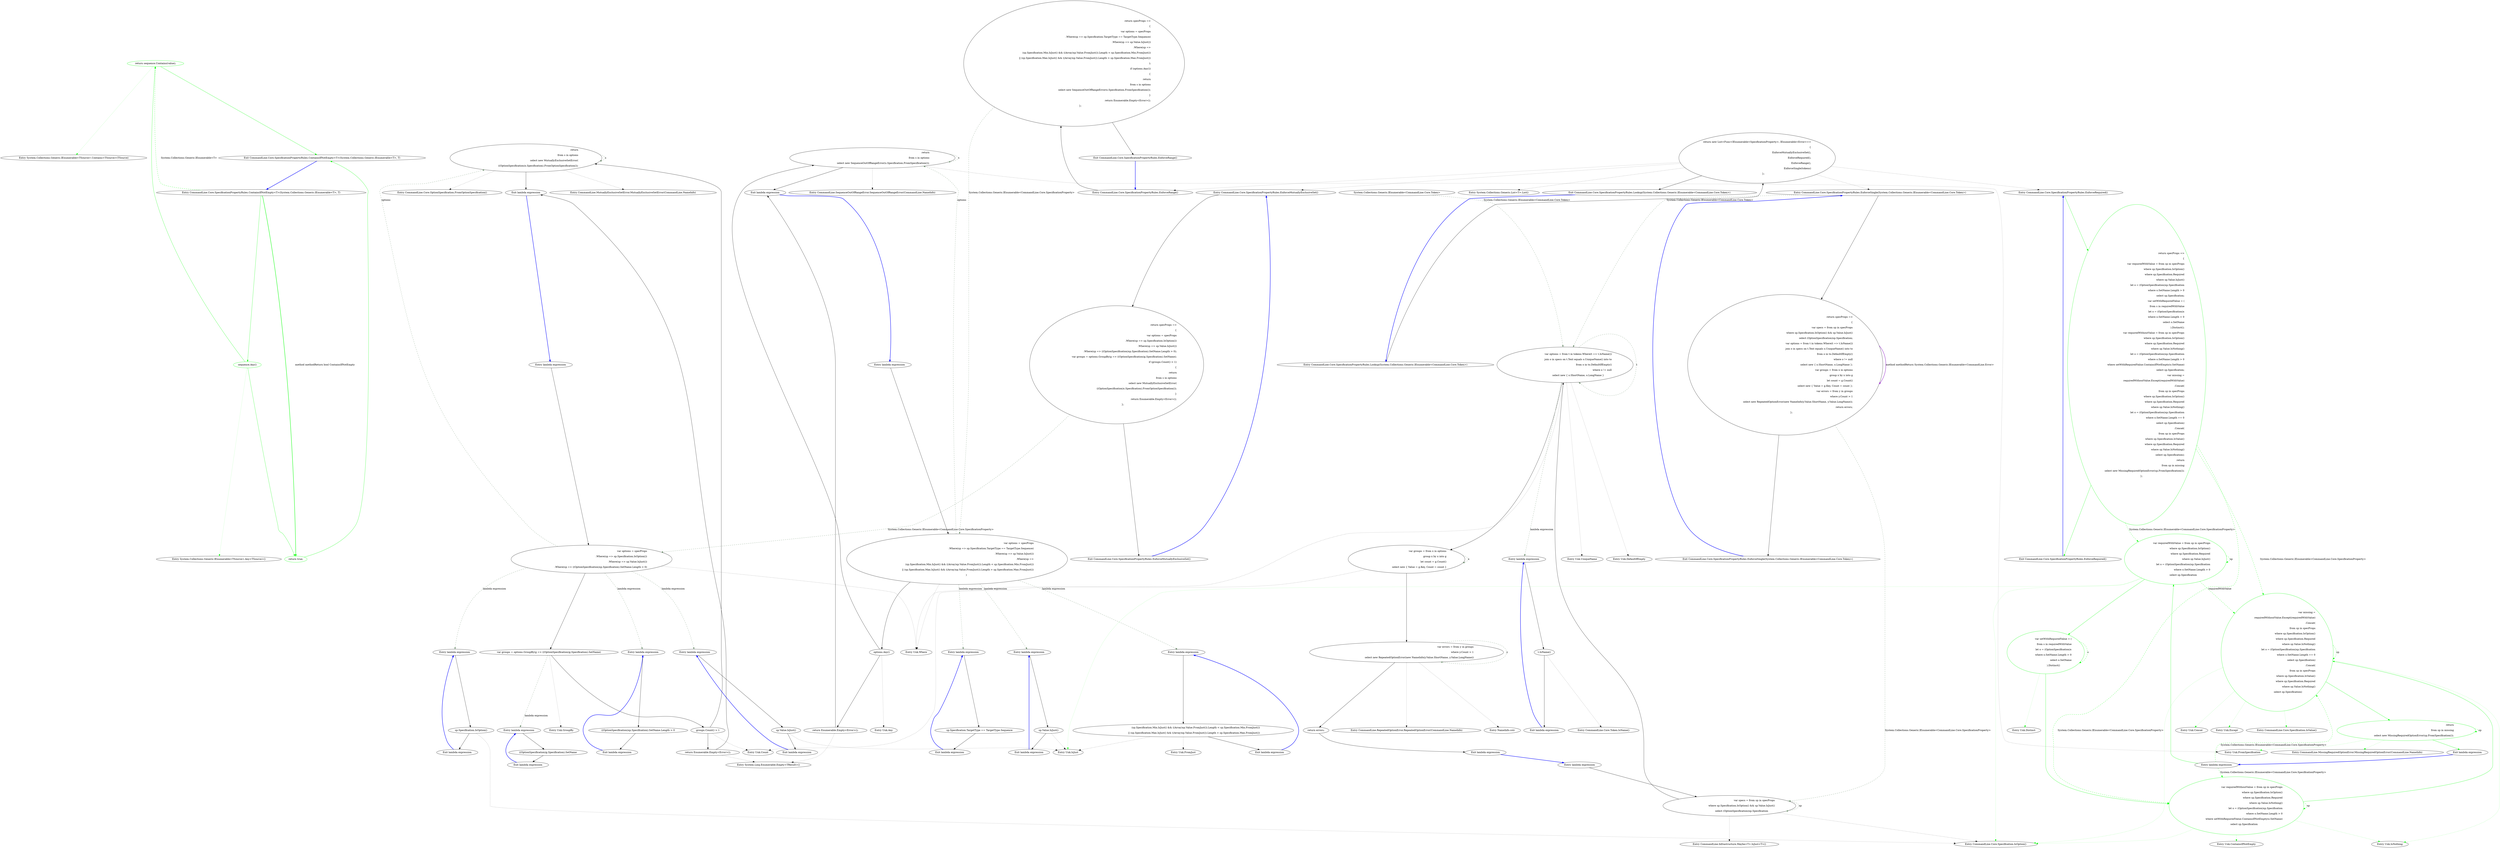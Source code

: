 digraph  {
m0_60 [label="Entry System.Collections.Generic.IEnumerable<TSource>.Contains<TSource>(TSource)", span="0-0", cluster="System.Collections.Generic.IEnumerable<TSource>.Contains<TSource>(TSource)", file="SpecificationPropertyRules.cs"];
m0_21 [label="Entry CommandLine.Core.OptionSpecification.FromOptionSpecification()", span="15-15", cluster="CommandLine.Core.OptionSpecification.FromOptionSpecification()", file="SpecificationPropertyRules.cs"];
m0_94 [label="Entry NameInfo.cstr", span="", cluster="NameInfo.cstr", file="SpecificationPropertyRules.cs"];
m0_4 [label="Entry CommandLine.Core.SpecificationPropertyRules.EnforceMutuallyExclusiveSet()", span="24-24", cluster="CommandLine.Core.SpecificationPropertyRules.EnforceMutuallyExclusiveSet()", file="SpecificationPropertyRules.cs"];
m0_8 [label="return specProps =>\r\n            {\r\n                var options = specProps\r\n                        .Where(sp => sp.Specification.IsOption())\r\n                        .Where(sp => sp.Value.IsJust())\r\n                        .Where(sp => ((OptionSpecification)sp.Specification).SetName.Length > 0);\r\n                    var groups = options.GroupBy(g => ((OptionSpecification)g.Specification).SetName);\r\n                    if (groups.Count() > 1)\r\n                    {\r\n                        return\r\n                            from s in options\r\n                            select new MutuallyExclusiveSetError(\r\n                                ((OptionSpecification)s.Specification).FromOptionSpecification());\r\n                    }\r\n                    return Enumerable.Empty<Error>();\r\n                };", span="26-41", cluster="CommandLine.Core.SpecificationPropertyRules.EnforceMutuallyExclusiveSet()", file="SpecificationPropertyRules.cs"];
m0_9 [label="Exit CommandLine.Core.SpecificationPropertyRules.EnforceMutuallyExclusiveSet()", span="24-24", cluster="CommandLine.Core.SpecificationPropertyRules.EnforceMutuallyExclusiveSet()", file="SpecificationPropertyRules.cs"];
m0_90 [label="Entry CommandLine.Infrastructure.Maybe<T>.IsJust<T>()", span="149-149", cluster="CommandLine.Infrastructure.Maybe<T>.IsJust<T>()", file="SpecificationPropertyRules.cs"];
m0_6 [label="Entry CommandLine.Core.SpecificationPropertyRules.EnforceRange()", span="100-100", cluster="CommandLine.Core.SpecificationPropertyRules.EnforceRange()", file="SpecificationPropertyRules.cs"];
m0_61 [label="return specProps =>\r\n                {\r\n                    var options = specProps\r\n                        .Where(sp => sp.Specification.TargetType == TargetType.Sequence)\r\n                        .Where(sp => sp.Value.IsJust())\r\n                        .Where(sp =>\r\n                            (sp.Specification.Min.IsJust() && ((Array)sp.Value.FromJust()).Length < sp.Specification.Min.FromJust())\r\n                            || (sp.Specification.Max.IsJust() && ((Array)sp.Value.FromJust()).Length > sp.Specification.Max.FromJust())\r\n                        );\r\n                    if (options.Any())\r\n                    {\r\n                        return\r\n                            from s in options\r\n                            select new SequenceOutOfRangeError(s.Specification.FromSpecification());\r\n                    }\r\n                    return Enumerable.Empty<Error>();\r\n                };", span="102-118", cluster="CommandLine.Core.SpecificationPropertyRules.EnforceRange()", file="SpecificationPropertyRules.cs"];
m0_62 [label="Exit CommandLine.Core.SpecificationPropertyRules.EnforceRange()", span="100-100", cluster="CommandLine.Core.SpecificationPropertyRules.EnforceRange()", file="SpecificationPropertyRules.cs"];
m0_52 [label="Entry CommandLine.MissingRequiredOptionError.MissingRequiredOptionError(CommandLine.NameInfo)", span="291-291", cluster="CommandLine.MissingRequiredOptionError.MissingRequiredOptionError(CommandLine.NameInfo)", file="SpecificationPropertyRules.cs"];
m0_98 [label="Entry CommandLine.Core.Token.IsName()", span="68-68", cluster="CommandLine.Core.Token.IsName()", file="SpecificationPropertyRules.cs"];
m0_69 [label="Entry Unk.Any", span="", cluster="Unk.Any", file="SpecificationPropertyRules.cs"];
m0_51 [label="Entry CommandLine.Core.Specification.IsValue()", span="15-15", cluster="CommandLine.Core.Specification.IsValue()", file="SpecificationPropertyRules.cs"];
m0_17 [label="Entry Unk.Where", span="", cluster="Unk.Where", file="SpecificationPropertyRules.cs"];
m0_47 [label="Entry Unk.IsNothing", span="", cluster="Unk.IsNothing", file="SpecificationPropertyRules.cs"];
m0_22 [label="Entry System.Linq.Enumerable.Empty<TResult>()", span="0-0", cluster="System.Linq.Enumerable.Empty<TResult>()", file="SpecificationPropertyRules.cs"];
m0_53 [label="Entry Unk.FromSpecification", span="", cluster="Unk.FromSpecification", file="SpecificationPropertyRules.cs"];
m0_7 [label="Entry CommandLine.Core.SpecificationPropertyRules.EnforceSingle(System.Collections.Generic.IEnumerable<CommandLine.Core.Token>)", span="121-121", cluster="CommandLine.Core.SpecificationPropertyRules.EnforceSingle(System.Collections.Generic.IEnumerable<CommandLine.Core.Token>)", file="SpecificationPropertyRules.cs"];
m0_81 [label="return specProps =>\r\n                {\r\n                    var specs = from sp in specProps\r\n                                where sp.Specification.IsOption() && sp.Value.IsJust()\r\n                                select (OptionSpecification)sp.Specification;\r\n                    var options = from t in tokens.Where(t => t.IsName())\r\n                                  join o in specs on t.Text equals o.UniqueName() into to\r\n                                  from o in to.DefaultIfEmpty()\r\n                                  where o != null\r\n                                  select new { o.ShortName, o.LongName };\r\n                    var groups = from x in options\r\n                                 group x by x into g\r\n                                 let count = g.Count()\r\n                                 select new { Value = g.Key, Count = count };\r\n                    var errors = from y in groups\r\n                                 where y.Count > 1\r\n                                 select new RepeatedOptionError(new NameInfo(y.Value.ShortName, y.Value.LongName));\r\n                    return errors;\r\n                };", span="123-141", cluster="CommandLine.Core.SpecificationPropertyRules.EnforceSingle(System.Collections.Generic.IEnumerable<CommandLine.Core.Token>)", file="SpecificationPropertyRules.cs"];
m0_82 [label="Exit CommandLine.Core.SpecificationPropertyRules.EnforceSingle(System.Collections.Generic.IEnumerable<CommandLine.Core.Token>)", span="121-121", cluster="CommandLine.Core.SpecificationPropertyRules.EnforceSingle(System.Collections.Generic.IEnumerable<CommandLine.Core.Token>)", file="SpecificationPropertyRules.cs"];
m0_59 [label="Entry System.Collections.Generic.IEnumerable<TSource>.Any<TSource>()", span="0-0", cluster="System.Collections.Generic.IEnumerable<TSource>.Any<TSource>()", file="SpecificationPropertyRules.cs"];
m0_70 [label="Entry CommandLine.SequenceOutOfRangeError.SequenceOutOfRangeError(CommandLine.NameInfo)", span="324-324", cluster="CommandLine.SequenceOutOfRangeError.SequenceOutOfRangeError(CommandLine.NameInfo)", file="SpecificationPropertyRules.cs"];
m0_0 [label="Entry CommandLine.Core.SpecificationPropertyRules.Lookup(System.Collections.Generic.IEnumerable<CommandLine.Core.Token>)", span="12-12", cluster="CommandLine.Core.SpecificationPropertyRules.Lookup(System.Collections.Generic.IEnumerable<CommandLine.Core.Token>)", file="SpecificationPropertyRules.cs"];
m0_1 [label="return new List<Func<IEnumerable<SpecificationProperty>, IEnumerable<Error>>>\r\n                {\r\n                    EnforceMutuallyExclusiveSet(),\r\n                    EnforceRequired(),\r\n                    EnforceRange(),\r\n                    EnforceSingle(tokens)\r\n                };", span="15-21", cluster="CommandLine.Core.SpecificationPropertyRules.Lookup(System.Collections.Generic.IEnumerable<CommandLine.Core.Token>)", file="SpecificationPropertyRules.cs"];
m0_2 [label="Exit CommandLine.Core.SpecificationPropertyRules.Lookup(System.Collections.Generic.IEnumerable<CommandLine.Core.Token>)", span="12-12", cluster="CommandLine.Core.SpecificationPropertyRules.Lookup(System.Collections.Generic.IEnumerable<CommandLine.Core.Token>)", file="SpecificationPropertyRules.cs"];
m0_34 [label="Entry lambda expression", span="32-32", cluster="lambda expression", file="SpecificationPropertyRules.cs"];
m0_40 [label="var requiredWithValue = from sp in specProps\r\n                    where sp.Specification.IsOption()\r\n                    where sp.Specification.Required\r\n                    where sp.Value.IsJust()\r\n                    let o = (OptionSpecification)sp.Specification\r\n                    where o.SetName.Length > 0\r\n                    select sp.Specification", span="48-54", cluster="lambda expression", color=green, community=1, file="SpecificationPropertyRules.cs"];
m0_42 [label="var requiredWithoutValue = from sp in specProps\r\n                    where sp.Specification.IsOption()\r\n                    where sp.Specification.Required\r\n                    where sp.Value.IsNothing()\r\n                    let o = (OptionSpecification)sp.Specification\r\n                    where o.SetName.Length > 0\r\n                    where setWithRequiredValue.ContainsIfNotEmpty(o.SetName)\r\n                    select sp.Specification", span="61-68", cluster="lambda expression", color=green, community=1, file="SpecificationPropertyRules.cs"];
m0_43 [label="var missing =\r\n                    requiredWithoutValue.Except(requiredWithValue)\r\n                        .Concat(\r\n                            from sp in specProps\r\n                            where sp.Specification.IsOption()\r\n                            where sp.Specification.Required\r\n                            where sp.Value.IsNothing()\r\n                            let o = (OptionSpecification)sp.Specification\r\n                            where o.SetName.Length == 0\r\n                            select sp.Specification)\r\n                        .Concat(\r\n                            from sp in specProps\r\n                            where sp.Specification.IsValue()\r\n                            where sp.Specification.Required\r\n                            where sp.Value.IsNothing()\r\n                            select sp.Specification)", span="69-84", cluster="lambda expression", color=green, community=0, file="SpecificationPropertyRules.cs"];
m0_39 [label="Entry lambda expression", span="46-88", cluster="lambda expression", file="SpecificationPropertyRules.cs"];
m0_41 [label="var setWithRequiredValue = (\r\n                    from s in requiredWithValue\r\n                    let o = (OptionSpecification)s\r\n                    where o.SetName.Length > 0\r\n                    select o.SetName\r\n                    ).Distinct()", span="55-60", cluster="lambda expression", color=green, community=1, file="SpecificationPropertyRules.cs"];
m0_44 [label="return\r\n                    from sp in missing\r\n                    select new MissingRequiredOptionError(sp.FromSpecification());", span="85-87", cluster="lambda expression", color=green, community=1, file="SpecificationPropertyRules.cs"];
m0_45 [label="Exit lambda expression", span="46-88", cluster="lambda expression", file="SpecificationPropertyRules.cs"];
m0_24 [label="sp.Specification.IsOption()", span="29-29", cluster="lambda expression", file="SpecificationPropertyRules.cs"];
m0_84 [label="var specs = from sp in specProps\r\n                                where sp.Specification.IsOption() && sp.Value.IsJust()\r\n                                select (OptionSpecification)sp.Specification", span="125-127", cluster="lambda expression", file="SpecificationPropertyRules.cs"];
m0_28 [label="sp.Value.IsJust()", span="30-30", cluster="lambda expression", file="SpecificationPropertyRules.cs"];
m0_75 [label="sp.Value.IsJust()", span="106-106", cluster="lambda expression", file="SpecificationPropertyRules.cs"];
m0_78 [label="(sp.Specification.Min.IsJust() && ((Array)sp.Value.FromJust()).Length < sp.Specification.Min.FromJust())\r\n                            || (sp.Specification.Max.IsJust() && ((Array)sp.Value.FromJust()).Length > sp.Specification.Max.FromJust())", span="108-109", cluster="lambda expression", file="SpecificationPropertyRules.cs"];
m0_66 [label="return\r\n                            from s in options\r\n                            select new SequenceOutOfRangeError(s.Specification.FromSpecification());", span="113-115", cluster="lambda expression", file="SpecificationPropertyRules.cs"];
m0_23 [label="Entry lambda expression", span="29-29", cluster="lambda expression", file="SpecificationPropertyRules.cs"];
m0_25 [label="Exit lambda expression", span="29-29", cluster="lambda expression", file="SpecificationPropertyRules.cs"];
m0_83 [label="Entry lambda expression", span="123-141", cluster="lambda expression", file="SpecificationPropertyRules.cs"];
m0_85 [label="var options = from t in tokens.Where(t => t.IsName())\r\n                                  join o in specs on t.Text equals o.UniqueName() into to\r\n                                  from o in to.DefaultIfEmpty()\r\n                                  where o != null\r\n                                  select new { o.ShortName, o.LongName }", span="128-132", cluster="lambda expression", file="SpecificationPropertyRules.cs"];
m0_27 [label="Entry lambda expression", span="30-30", cluster="lambda expression", file="SpecificationPropertyRules.cs"];
m0_29 [label="Exit lambda expression", span="30-30", cluster="lambda expression", file="SpecificationPropertyRules.cs"];
m0_74 [label="Entry lambda expression", span="106-106", cluster="lambda expression", file="SpecificationPropertyRules.cs"];
m0_76 [label="Exit lambda expression", span="106-106", cluster="lambda expression", file="SpecificationPropertyRules.cs"];
m0_77 [label="Entry lambda expression", span="107-109", cluster="lambda expression", file="SpecificationPropertyRules.cs"];
m0_79 [label="Exit lambda expression", span="107-109", cluster="lambda expression", file="SpecificationPropertyRules.cs"];
m0_64 [label="var options = specProps\r\n                        .Where(sp => sp.Specification.TargetType == TargetType.Sequence)\r\n                        .Where(sp => sp.Value.IsJust())\r\n                        .Where(sp =>\r\n                            (sp.Specification.Min.IsJust() && ((Array)sp.Value.FromJust()).Length < sp.Specification.Min.FromJust())\r\n                            || (sp.Specification.Max.IsJust() && ((Array)sp.Value.FromJust()).Length > sp.Specification.Max.FromJust())\r\n                        )", span="104-110", cluster="lambda expression", file="SpecificationPropertyRules.cs"];
m0_65 [label="options.Any()", span="111-111", cluster="lambda expression", file="SpecificationPropertyRules.cs"];
m0_68 [label="Exit lambda expression", span="102-118", cluster="lambda expression", file="SpecificationPropertyRules.cs"];
m0_11 [label="var options = specProps\r\n                        .Where(sp => sp.Specification.IsOption())\r\n                        .Where(sp => sp.Value.IsJust())\r\n                        .Where(sp => ((OptionSpecification)sp.Specification).SetName.Length > 0)", span="28-31", cluster="lambda expression", file="SpecificationPropertyRules.cs"];
m0_89 [label="Exit lambda expression", span="123-141", cluster="lambda expression", file="SpecificationPropertyRules.cs"];
m0_86 [label="var groups = from x in options\r\n                                 group x by x into g\r\n                                 let count = g.Count()\r\n                                 select new { Value = g.Key, Count = count }", span="133-136", cluster="lambda expression", file="SpecificationPropertyRules.cs"];
m0_95 [label="Entry lambda expression", span="128-128", cluster="lambda expression", file="SpecificationPropertyRules.cs"];
m0_63 [label="Entry lambda expression", span="102-118", cluster="lambda expression", file="SpecificationPropertyRules.cs"];
m0_71 [label="Entry lambda expression", span="105-105", cluster="lambda expression", file="SpecificationPropertyRules.cs"];
m0_67 [label="return Enumerable.Empty<Error>();", span="117-117", cluster="lambda expression", file="SpecificationPropertyRules.cs"];
m0_10 [label="Entry lambda expression", span="26-41", cluster="lambda expression", file="SpecificationPropertyRules.cs"];
m0_12 [label="var groups = options.GroupBy(g => ((OptionSpecification)g.Specification).SetName)", span="32-32", cluster="lambda expression", file="SpecificationPropertyRules.cs"];
m0_31 [label="Entry lambda expression", span="31-31", cluster="lambda expression", file="SpecificationPropertyRules.cs"];
m0_14 [label="return\r\n                            from s in options\r\n                            select new MutuallyExclusiveSetError(\r\n                                ((OptionSpecification)s.Specification).FromOptionSpecification());", span="35-38", cluster="lambda expression", file="SpecificationPropertyRules.cs"];
m0_88 [label="return errors;", span="140-140", cluster="lambda expression", file="SpecificationPropertyRules.cs"];
m0_87 [label="var errors = from y in groups\r\n                                 where y.Count > 1\r\n                                 select new RepeatedOptionError(new NameInfo(y.Value.ShortName, y.Value.LongName))", span="137-139", cluster="lambda expression", file="SpecificationPropertyRules.cs"];
m0_97 [label="Exit lambda expression", span="128-128", cluster="lambda expression", file="SpecificationPropertyRules.cs"];
m0_96 [label="t.IsName()", span="128-128", cluster="lambda expression", file="SpecificationPropertyRules.cs"];
m0_73 [label="Exit lambda expression", span="105-105", cluster="lambda expression", file="SpecificationPropertyRules.cs"];
m0_72 [label="sp.Specification.TargetType == TargetType.Sequence", span="105-105", cluster="lambda expression", file="SpecificationPropertyRules.cs"];
m0_16 [label="Exit lambda expression", span="26-41", cluster="lambda expression", file="SpecificationPropertyRules.cs"];
m0_13 [label="groups.Count() > 1", span="33-33", cluster="lambda expression", file="SpecificationPropertyRules.cs"];
m0_33 [label="Exit lambda expression", span="31-31", cluster="lambda expression", file="SpecificationPropertyRules.cs"];
m0_32 [label="((OptionSpecification)sp.Specification).SetName.Length > 0", span="31-31", cluster="lambda expression", file="SpecificationPropertyRules.cs"];
m0_15 [label="return Enumerable.Empty<Error>();", span="40-40", cluster="lambda expression", file="SpecificationPropertyRules.cs"];
m0_35 [label="((OptionSpecification)g.Specification).SetName", span="32-32", cluster="lambda expression", file="SpecificationPropertyRules.cs"];
m0_36 [label="Exit lambda expression", span="32-32", cluster="lambda expression", file="SpecificationPropertyRules.cs"];
m0_93 [label="Entry CommandLine.RepeatedOptionError.RepeatedOptionError(CommandLine.NameInfo)", span="335-335", cluster="CommandLine.RepeatedOptionError.RepeatedOptionError(CommandLine.NameInfo)", file="SpecificationPropertyRules.cs"];
m0_50 [label="Entry Unk.Concat", span="", cluster="Unk.Concat", file="SpecificationPropertyRules.cs"];
m0_5 [label="Entry CommandLine.Core.SpecificationPropertyRules.EnforceRequired()", span="44-44", cluster="CommandLine.Core.SpecificationPropertyRules.EnforceRequired()", file="SpecificationPropertyRules.cs"];
m0_37 [label="return specProps =>\r\n            {\r\n                var requiredWithValue = from sp in specProps\r\n                    where sp.Specification.IsOption()\r\n                    where sp.Specification.Required\r\n                    where sp.Value.IsJust()\r\n                    let o = (OptionSpecification)sp.Specification\r\n                    where o.SetName.Length > 0\r\n                    select sp.Specification;\r\n                var setWithRequiredValue = (\r\n                    from s in requiredWithValue\r\n                    let o = (OptionSpecification)s\r\n                    where o.SetName.Length > 0\r\n                    select o.SetName\r\n                    ).Distinct();\r\n                var requiredWithoutValue = from sp in specProps\r\n                    where sp.Specification.IsOption()\r\n                    where sp.Specification.Required\r\n                    where sp.Value.IsNothing()\r\n                    let o = (OptionSpecification)sp.Specification\r\n                    where o.SetName.Length > 0\r\n                    where setWithRequiredValue.ContainsIfNotEmpty(o.SetName)\r\n                    select sp.Specification;\r\n                var missing =\r\n                    requiredWithoutValue.Except(requiredWithValue)\r\n                        .Concat(\r\n                            from sp in specProps\r\n                            where sp.Specification.IsOption()\r\n                            where sp.Specification.Required\r\n                            where sp.Value.IsNothing()\r\n                            let o = (OptionSpecification)sp.Specification\r\n                            where o.SetName.Length == 0\r\n                            select sp.Specification)\r\n                        .Concat(\r\n                            from sp in specProps\r\n                            where sp.Specification.IsValue()\r\n                            where sp.Specification.Required\r\n                            where sp.Value.IsNothing()\r\n                            select sp.Specification);\r\n                return\r\n                    from sp in missing\r\n                    select new MissingRequiredOptionError(sp.FromSpecification());\r\n            };", span="46-88", cluster="CommandLine.Core.SpecificationPropertyRules.EnforceRequired()", color=green, community=0, file="SpecificationPropertyRules.cs"];
m0_38 [label="Exit CommandLine.Core.SpecificationPropertyRules.EnforceRequired()", span="44-44", cluster="CommandLine.Core.SpecificationPropertyRules.EnforceRequired()", file="SpecificationPropertyRules.cs"];
m0_30 [label="Entry Unk.IsJust", span="", cluster="Unk.IsJust", file="SpecificationPropertyRules.cs"];
m0_48 [label="Entry Unk.ContainsIfNotEmpty", span="", cluster="Unk.ContainsIfNotEmpty", file="SpecificationPropertyRules.cs"];
m0_91 [label="Entry Unk.UniqueName", span="", cluster="Unk.UniqueName", file="SpecificationPropertyRules.cs"];
m0_49 [label="Entry Unk.Except", span="", cluster="Unk.Except", file="SpecificationPropertyRules.cs"];
m0_92 [label="Entry Unk.DefaultIfEmpty", span="", cluster="Unk.DefaultIfEmpty", file="SpecificationPropertyRules.cs"];
m0_20 [label="Entry CommandLine.MutuallyExclusiveSetError.MutuallyExclusiveSetError(CommandLine.NameInfo)", span="302-302", cluster="CommandLine.MutuallyExclusiveSetError.MutuallyExclusiveSetError(CommandLine.NameInfo)", file="SpecificationPropertyRules.cs"];
m0_26 [label="Entry CommandLine.Core.Specification.IsOption()", span="10-10", cluster="CommandLine.Core.Specification.IsOption()", file="SpecificationPropertyRules.cs"];
m0_54 [label="Entry CommandLine.Core.SpecificationPropertyRules.ContainsIfNotEmpty<T>(System.Collections.Generic.IEnumerable<T>, T)", span="91-91", cluster="CommandLine.Core.SpecificationPropertyRules.ContainsIfNotEmpty<T>(System.Collections.Generic.IEnumerable<T>, T)", file="SpecificationPropertyRules.cs"];
m0_55 [label="sequence.Any()", span="93-93", cluster="CommandLine.Core.SpecificationPropertyRules.ContainsIfNotEmpty<T>(System.Collections.Generic.IEnumerable<T>, T)", color=green, community=0, file="SpecificationPropertyRules.cs"];
m0_56 [label="return sequence.Contains(value);", span="95-95", cluster="CommandLine.Core.SpecificationPropertyRules.ContainsIfNotEmpty<T>(System.Collections.Generic.IEnumerable<T>, T)", color=green, community=0, file="SpecificationPropertyRules.cs"];
m0_57 [label="return true;", span="97-97", cluster="CommandLine.Core.SpecificationPropertyRules.ContainsIfNotEmpty<T>(System.Collections.Generic.IEnumerable<T>, T)", color=green, community=0, file="SpecificationPropertyRules.cs"];
m0_58 [label="Exit CommandLine.Core.SpecificationPropertyRules.ContainsIfNotEmpty<T>(System.Collections.Generic.IEnumerable<T>, T)", span="91-91", cluster="CommandLine.Core.SpecificationPropertyRules.ContainsIfNotEmpty<T>(System.Collections.Generic.IEnumerable<T>, T)", file="SpecificationPropertyRules.cs"];
m0_80 [label="Entry Unk.FromJust", span="", cluster="Unk.FromJust", file="SpecificationPropertyRules.cs"];
m0_3 [label="Entry System.Collections.Generic.List<T>.List()", span="0-0", cluster="System.Collections.Generic.List<T>.List()", file="SpecificationPropertyRules.cs"];
m0_46 [label="Entry Unk.Distinct", span="", cluster="Unk.Distinct", file="SpecificationPropertyRules.cs"];
m0_18 [label="Entry Unk.GroupBy", span="", cluster="Unk.GroupBy", file="SpecificationPropertyRules.cs"];
m0_19 [label="Entry Unk.Count", span="", cluster="Unk.Count", file="SpecificationPropertyRules.cs"];
m0_99 [label="System.Collections.Generic.IEnumerable<CommandLine.Core.Token>", span="", file="SpecificationPropertyRules.cs"];
m0_4 -> m0_8  [key=0, style=solid];
m0_8 -> m0_9  [key=0, style=solid];
m0_8 -> m0_11  [key=1, style=dashed, color=darkseagreen4, label="System.Collections.Generic.IEnumerable<CommandLine.Core.SpecificationProperty>"];
m0_9 -> m0_4  [key=0, style=bold, color=blue];
m0_6 -> m0_61  [key=0, style=solid];
m0_61 -> m0_64  [key=1, style=dashed, color=darkseagreen4, label="System.Collections.Generic.IEnumerable<CommandLine.Core.SpecificationProperty>"];
m0_61 -> m0_62  [key=0, style=solid];
m0_62 -> m0_6  [key=0, style=bold, color=blue];
m0_7 -> m0_81  [key=0, style=solid];
m0_7 -> m0_85  [key=1, style=dashed, color=darkseagreen4, label="System.Collections.Generic.IEnumerable<CommandLine.Core.Token>"];
m0_81 -> m0_84  [key=1, style=dashed, color=darkseagreen4, label="System.Collections.Generic.IEnumerable<CommandLine.Core.SpecificationProperty>"];
m0_81 -> m0_81  [key=3, color=darkorchid, style=bold, label="method methodReturn System.Collections.Generic.IEnumerable<CommandLine.Error> "];
m0_81 -> m0_82  [key=0, style=solid];
m0_82 -> m0_7  [key=0, style=bold, color=blue];
m0_0 -> m0_1  [key=0, style=solid];
m0_1 -> m0_5  [key=2, style=dotted];
m0_1 -> m0_2  [key=0, style=solid];
m0_1 -> m0_3  [key=2, style=dotted];
m0_1 -> m0_4  [key=2, style=dotted];
m0_1 -> m0_6  [key=2, style=dotted];
m0_1 -> m0_7  [key=2, style=dotted];
m0_2 -> m0_0  [key=0, style=bold, color=blue];
m0_34 -> m0_35  [key=0, style=solid];
m0_40 -> m0_40  [key=1, style=dashed, color=green, label=sp];
m0_40 -> m0_41  [key=0, style=solid, color=green];
m0_40 -> m0_26  [key=2, style=dotted, color=green];
m0_40 -> m0_30  [key=2, style=dotted, color=green];
m0_40 -> m0_43  [key=1, style=dashed, color=green, label=requiredWithValue];
m0_42 -> m0_42  [key=1, style=dashed, color=green, label=sp];
m0_42 -> m0_43  [key=0, style=solid, color=green];
m0_42 -> m0_26  [key=2, style=dotted, color=green];
m0_42 -> m0_47  [key=2, style=dotted, color=green];
m0_42 -> m0_48  [key=2, style=dotted, color=green];
m0_43 -> m0_43  [key=1, style=dashed, color=green, label=sp];
m0_43 -> m0_44  [key=0, style=solid, color=green];
m0_43 -> m0_49  [key=2, style=dotted, color=green];
m0_43 -> m0_26  [key=2, style=dotted, color=green];
m0_43 -> m0_47  [key=2, style=dotted, color=green];
m0_43 -> m0_50  [key=2, style=dotted, color=green];
m0_43 -> m0_51  [key=2, style=dotted, color=green];
m0_39 -> m0_40  [key=0, style=solid, color=green];
m0_39 -> m0_42  [key=1, style=dashed, color=green, label="System.Collections.Generic.IEnumerable<CommandLine.Core.SpecificationProperty>"];
m0_39 -> m0_43  [key=1, style=dashed, color=green, label="System.Collections.Generic.IEnumerable<CommandLine.Core.SpecificationProperty>"];
m0_41 -> m0_42  [key=0, style=solid, color=green];
m0_41 -> m0_41  [key=1, style=dashed, color=green, label=s];
m0_41 -> m0_46  [key=2, style=dotted, color=green];
m0_44 -> m0_44  [key=1, style=dashed, color=green, label=sp];
m0_44 -> m0_45  [key=0, style=solid, color=green];
m0_44 -> m0_52  [key=2, style=dotted, color=green];
m0_44 -> m0_53  [key=2, style=dotted, color=green];
m0_45 -> m0_39  [key=0, style=bold, color=blue];
m0_24 -> m0_26  [key=2, style=dotted];
m0_24 -> m0_25  [key=0, style=solid];
m0_84 -> m0_26  [key=2, style=dotted];
m0_84 -> m0_84  [key=1, style=dashed, color=darkseagreen4, label=sp];
m0_84 -> m0_85  [key=0, style=solid];
m0_84 -> m0_90  [key=2, style=dotted];
m0_28 -> m0_30  [key=2, style=dotted];
m0_28 -> m0_29  [key=0, style=solid];
m0_75 -> m0_30  [key=2, style=dotted];
m0_75 -> m0_76  [key=0, style=solid];
m0_78 -> m0_30  [key=2, style=dotted];
m0_78 -> m0_79  [key=0, style=solid];
m0_78 -> m0_80  [key=2, style=dotted];
m0_66 -> m0_53  [key=2, style=dotted];
m0_66 -> m0_66  [key=1, style=dashed, color=darkseagreen4, label=s];
m0_66 -> m0_68  [key=0, style=solid];
m0_66 -> m0_70  [key=2, style=dotted];
m0_23 -> m0_24  [key=0, style=solid];
m0_25 -> m0_23  [key=0, style=bold, color=blue];
m0_83 -> m0_84  [key=0, style=solid];
m0_85 -> m0_85  [key=1, style=dashed, color=darkseagreen4, label=t];
m0_85 -> m0_86  [key=0, style=solid];
m0_85 -> m0_17  [key=2, style=dotted];
m0_85 -> m0_91  [key=2, style=dotted];
m0_85 -> m0_92  [key=2, style=dotted];
m0_85 -> m0_95  [key=1, style=dashed, color=darkseagreen4, label="lambda expression"];
m0_27 -> m0_28  [key=0, style=solid];
m0_29 -> m0_27  [key=0, style=bold, color=blue];
m0_74 -> m0_75  [key=0, style=solid];
m0_76 -> m0_74  [key=0, style=bold, color=blue];
m0_77 -> m0_78  [key=0, style=solid];
m0_79 -> m0_77  [key=0, style=bold, color=blue];
m0_64 -> m0_66  [key=1, style=dashed, color=darkseagreen4, label=options];
m0_64 -> m0_74  [key=1, style=dashed, color=darkseagreen4, label="lambda expression"];
m0_64 -> m0_77  [key=1, style=dashed, color=darkseagreen4, label="lambda expression"];
m0_64 -> m0_65  [key=0, style=solid];
m0_64 -> m0_17  [key=2, style=dotted];
m0_64 -> m0_71  [key=1, style=dashed, color=darkseagreen4, label="lambda expression"];
m0_65 -> m0_66  [key=0, style=solid];
m0_65 -> m0_67  [key=0, style=solid];
m0_65 -> m0_69  [key=2, style=dotted];
m0_68 -> m0_63  [key=0, style=bold, color=blue];
m0_11 -> m0_23  [key=1, style=dashed, color=darkseagreen4, label="lambda expression"];
m0_11 -> m0_27  [key=1, style=dashed, color=darkseagreen4, label="lambda expression"];
m0_11 -> m0_12  [key=0, style=solid];
m0_11 -> m0_17  [key=2, style=dotted];
m0_11 -> m0_31  [key=1, style=dashed, color=darkseagreen4, label="lambda expression"];
m0_11 -> m0_14  [key=1, style=dashed, color=darkseagreen4, label=options];
m0_89 -> m0_83  [key=0, style=bold, color=blue];
m0_86 -> m0_86  [key=1, style=dashed, color=darkseagreen4, label=x];
m0_86 -> m0_87  [key=0, style=solid];
m0_86 -> m0_19  [key=2, style=dotted];
m0_95 -> m0_96  [key=0, style=solid];
m0_63 -> m0_64  [key=0, style=solid];
m0_71 -> m0_72  [key=0, style=solid];
m0_67 -> m0_68  [key=0, style=solid];
m0_67 -> m0_22  [key=2, style=dotted];
m0_10 -> m0_11  [key=0, style=solid];
m0_12 -> m0_13  [key=0, style=solid];
m0_12 -> m0_18  [key=2, style=dotted];
m0_12 -> m0_34  [key=1, style=dashed, color=darkseagreen4, label="lambda expression"];
m0_31 -> m0_32  [key=0, style=solid];
m0_14 -> m0_14  [key=1, style=dashed, color=darkseagreen4, label=s];
m0_14 -> m0_16  [key=0, style=solid];
m0_14 -> m0_20  [key=2, style=dotted];
m0_14 -> m0_21  [key=2, style=dotted];
m0_88 -> m0_89  [key=0, style=solid];
m0_87 -> m0_88  [key=0, style=solid];
m0_87 -> m0_87  [key=1, style=dashed, color=darkseagreen4, label=y];
m0_87 -> m0_93  [key=2, style=dotted];
m0_87 -> m0_94  [key=2, style=dotted];
m0_97 -> m0_95  [key=0, style=bold, color=blue];
m0_96 -> m0_97  [key=0, style=solid];
m0_96 -> m0_98  [key=2, style=dotted];
m0_73 -> m0_71  [key=0, style=bold, color=blue];
m0_72 -> m0_73  [key=0, style=solid];
m0_16 -> m0_10  [key=0, style=bold, color=blue];
m0_13 -> m0_14  [key=0, style=solid];
m0_13 -> m0_19  [key=2, style=dotted];
m0_13 -> m0_15  [key=0, style=solid];
m0_33 -> m0_31  [key=0, style=bold, color=blue];
m0_32 -> m0_33  [key=0, style=solid];
m0_15 -> m0_22  [key=2, style=dotted];
m0_15 -> m0_16  [key=0, style=solid];
m0_35 -> m0_36  [key=0, style=solid];
m0_36 -> m0_34  [key=0, style=bold, color=blue];
m0_5 -> m0_37  [key=0, style=solid, color=green];
m0_37 -> m0_38  [key=0, style=solid, color=green];
m0_37 -> m0_40  [key=1, style=dashed, color=green, label="System.Collections.Generic.IEnumerable<CommandLine.Core.SpecificationProperty>"];
m0_37 -> m0_42  [key=1, style=dashed, color=green, label="System.Collections.Generic.IEnumerable<CommandLine.Core.SpecificationProperty>"];
m0_37 -> m0_43  [key=1, style=dashed, color=green, label="System.Collections.Generic.IEnumerable<CommandLine.Core.SpecificationProperty>"];
m0_38 -> m0_5  [key=0, style=bold, color=blue];
m0_54 -> m0_55  [key=0, style=solid, color=green];
m0_54 -> m0_56  [key=1, style=dashed, color=green, label="System.Collections.Generic.IEnumerable<T>"];
m0_54 -> m0_57  [key=3, color=green, style=bold, label="method methodReturn bool ContainsIfNotEmpty"];
m0_55 -> m0_56  [key=0, style=solid, color=green];
m0_55 -> m0_57  [key=0, style=solid, color=green];
m0_55 -> m0_59  [key=2, style=dotted, color=green];
m0_56 -> m0_58  [key=0, style=solid, color=green];
m0_56 -> m0_60  [key=2, style=dotted, color=green];
m0_57 -> m0_58  [key=0, style=solid, color=green];
m0_58 -> m0_54  [key=0, style=bold, color=blue];
m0_99 -> m0_85  [key=1, style=dashed, color=darkseagreen4, label="System.Collections.Generic.IEnumerable<CommandLine.Core.Token>"];
}
